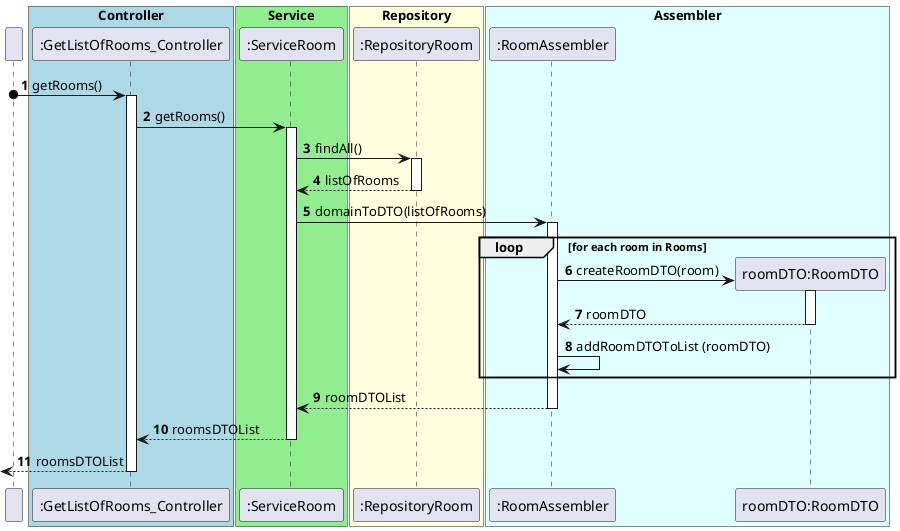 
@startuml
'https://plantuml.com/sequence-diagram
!pragma layout smetana

participant " " as User

box "Controller" #LightBlue
participant ":GetListOfRooms_Controller" as GetListOfRoomsController
end box

box "Service" #LightGreen
participant ":ServiceRoom" as Service
end box

box "Repository" #LightYellow
participant ":RepositoryRoom" as RepositoryRoom
end box

box "Assembler" #LightCyan

participant ":RoomAssembler" as RoomAssembler

participant "roomDTO:RoomDTO" as RoomDTO

end box
autonumber

User o-> GetListOfRoomsController: getRooms()

activate GetListOfRoomsController

GetListOfRoomsController -> Service: getRooms()

activate Service

Service -> RepositoryRoom: findAll()

activate RepositoryRoom

RepositoryRoom --> Service: listOfRooms

deactivate RepositoryRoom

Service -> RoomAssembler: domainToDTO(listOfRooms)

loop  for each room in Rooms
create RoomDTO
activate RoomAssembler
RoomAssembler -> RoomDTO: createRoomDTO(room)
activate RoomDTO
RoomDTO --> RoomAssembler: roomDTO
deactivate RoomDTO
RoomAssembler -> RoomAssembler : addRoomDTOToList (roomDTO)
end

RoomAssembler --> Service: roomDTOList
deactivate RoomAssembler



Service --> GetListOfRoomsController: roomsDTOList

deactivate Service

<-- GetListOfRoomsController :roomsDTOList

deactivate GetListOfRoomsController


@enduml